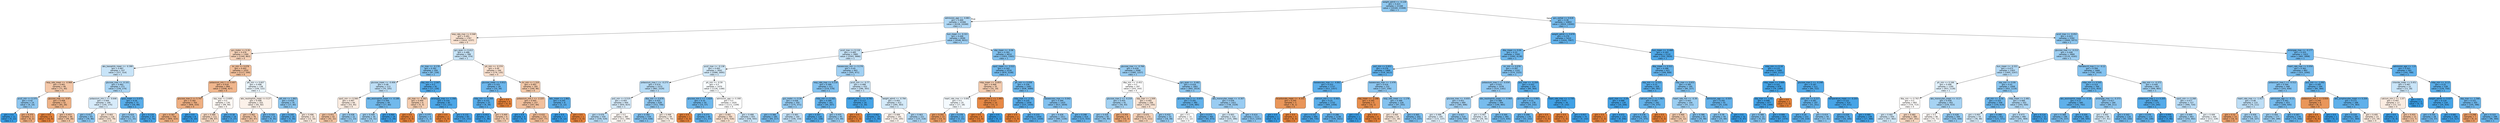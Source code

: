 digraph Tree {
node [shape=box, style="filled, rounded", color="black", fontname="helvetica"] ;
edge [fontname="helvetica"] ;
0 [label="weight_admit <= -0.128\ngini = 0.423\nsamples = 21168\nvalue = [10182, 23308]\nclass = 1", fillcolor="#8fc8f0"] ;
1 [label="admission_age <= -0.881\ngini = 0.469\nsamples = 10366\nvalue = [6158, 10268]\nclass = 1", fillcolor="#b0d8f5"] ;
0 -> 1 [labeldistance=2.5, labelangle=45, headlabel="True"] ;
2 [label="resp_rate_max <= 0.568\ngini = 0.491\nsamples = 1767\nvalue = [1610, 1237]\nclass = 0", fillcolor="#f9e2d1"] ;
1 -> 2 ;
3 [label="gcs_motor <= 0.26\ngini = 0.476\nsamples = 1369\nvalue = [1344, 863]\nclass = 0", fillcolor="#f6d2b8"] ;
2 -> 3 ;
4 [label="abs_basophils_mean <= -0.399\ngini = 0.487\nsamples = 337\nvalue = [227, 314]\nclass = 1", fillcolor="#c8e4f8"] ;
3 -> 4 ;
5 [label="resp_rate_mean <= -0.968\ngini = 0.461\nsamples = 66\nvalue = [71, 40]\nclass = 0", fillcolor="#f4c8a9"] ;
4 -> 5 ;
6 [label="pco2_min <= 0.375\ngini = 0.42\nsamples = 14\nvalue = [6, 14]\nclass = 1", fillcolor="#8ec7f0"] ;
5 -> 6 ;
7 [label="gini = 0.0\nsamples = 11\nvalue = [0, 12]\nclass = 1", fillcolor="#399de5"] ;
6 -> 7 ;
8 [label="gini = 0.375\nsamples = 3\nvalue = [6, 2]\nclass = 0", fillcolor="#eeab7b"] ;
6 -> 8 ;
9 [label="glucose_max <= -0.97\ngini = 0.408\nsamples = 52\nvalue = [65, 26]\nclass = 0", fillcolor="#efb388"] ;
5 -> 9 ;
10 [label="gini = 0.0\nsamples = 6\nvalue = [16, 0]\nclass = 0", fillcolor="#e58139"] ;
9 -> 10 ;
11 [label="gini = 0.453\nsamples = 46\nvalue = [49, 26]\nclass = 0", fillcolor="#f3c4a2"] ;
9 -> 11 ;
12 [label="glucose_max <= -0.101\ngini = 0.462\nsamples = 271\nvalue = [156, 274]\nclass = 1", fillcolor="#aad5f4"] ;
4 -> 12 ;
13 [label="potassium_min.1 <= -0.646\ngini = 0.494\nsamples = 199\nvalue = [140, 175]\nclass = 1", fillcolor="#d7ebfa"] ;
12 -> 13 ;
14 [label="gini = 0.411\nsamples = 83\nvalue = [39, 96]\nclass = 1", fillcolor="#89c5f0"] ;
13 -> 14 ;
15 [label="gini = 0.493\nsamples = 116\nvalue = [101, 79]\nclass = 0", fillcolor="#f9e4d4"] ;
13 -> 15 ;
16 [label="spo2_mean <= 0.472\ngini = 0.24\nsamples = 72\nvalue = [16, 99]\nclass = 1", fillcolor="#59ade9"] ;
12 -> 16 ;
17 [label="gini = 0.424\nsamples = 25\nvalue = [11, 25]\nclass = 1", fillcolor="#90c8f0"] ;
16 -> 17 ;
18 [label="gini = 0.119\nsamples = 47\nvalue = [5, 74]\nclass = 1", fillcolor="#46a4e7"] ;
16 -> 18 ;
19 [label="inr_min <= 0.078\ngini = 0.442\nsamples = 1032\nvalue = [1117, 549]\nclass = 0", fillcolor="#f2bf9a"] ;
3 -> 19 ;
20 [label="potassium_min.1 <= 0.407\ngini = 0.418\nsamples = 894\nvalue = [1008, 427]\nclass = 0", fillcolor="#f0b68d"] ;
19 -> 20 ;
21 [label="glucose_max.2 <= 5.747\ngini = 0.392\nsamples = 764\nvalue = [909, 333]\nclass = 0", fillcolor="#efaf82"] ;
20 -> 21 ;
22 [label="gini = 0.387\nsamples = 756\nvalue = [909, 323]\nclass = 0", fillcolor="#eeae7f"] ;
21 -> 22 ;
23 [label="gini = 0.0\nsamples = 8\nvalue = [0, 10]\nclass = 1", fillcolor="#399de5"] ;
21 -> 23 ;
24 [label="sbp_max <= 0.609\ngini = 0.5\nsamples = 130\nvalue = [99, 94]\nclass = 0", fillcolor="#fef9f5"] ;
20 -> 24 ;
25 [label="gini = 0.484\nsamples = 111\nvalue = [96, 67]\nclass = 0", fillcolor="#f7d9c3"] ;
24 -> 25 ;
26 [label="gini = 0.18\nsamples = 19\nvalue = [3, 27]\nclass = 1", fillcolor="#4fa8e8"] ;
24 -> 26 ;
27 [label="ptt_min <= 0.607\ngini = 0.498\nsamples = 138\nvalue = [109, 122]\nclass = 1", fillcolor="#eaf5fc"] ;
19 -> 27 ;
28 [label="abs_neutrophils_mean <= 0.27\ngini = 0.498\nsamples = 103\nvalue = [92, 82]\nclass = 0", fillcolor="#fcf1e9"] ;
27 -> 28 ;
29 [label="gini = 0.462\nsamples = 78\nvalue = [83, 47]\nclass = 0", fillcolor="#f4c8a9"] ;
28 -> 29 ;
30 [label="gini = 0.325\nsamples = 25\nvalue = [9, 35]\nclass = 1", fillcolor="#6cb6ec"] ;
28 -> 30 ;
31 [label="ptt_min <= 1.863\ngini = 0.419\nsamples = 35\nvalue = [17, 40]\nclass = 1", fillcolor="#8dc7f0"] ;
27 -> 31 ;
32 [label="gini = 0.245\nsamples = 20\nvalue = [5, 30]\nclass = 1", fillcolor="#5aade9"] ;
31 -> 32 ;
33 [label="gini = 0.496\nsamples = 15\nvalue = [12, 10]\nclass = 0", fillcolor="#fbeade"] ;
31 -> 33 ;
34 [label="gcs_eyes <= 0.412\ngini = 0.486\nsamples = 398\nvalue = [266, 374]\nclass = 1", fillcolor="#c6e3f7"] ;
2 -> 34 ;
35 [label="inr_max <= -0.178\ngini = 0.391\nsamples = 204\nvalue = [87, 239]\nclass = 1", fillcolor="#81c1ee"] ;
34 -> 35 ;
36 [label="glucose_mean <= -0.406\ngini = 0.48\nsamples = 113\nvalue = [70, 105]\nclass = 1", fillcolor="#bddef6"] ;
35 -> 36 ;
37 [label="spo2_min <= 0.566\ngini = 0.497\nsamples = 64\nvalue = [53, 45]\nclass = 0", fillcolor="#fbece1"] ;
36 -> 37 ;
38 [label="gini = 0.451\nsamples = 42\nvalue = [42, 22]\nclass = 0", fillcolor="#f3c3a1"] ;
37 -> 38 ;
39 [label="gini = 0.438\nsamples = 22\nvalue = [11, 23]\nclass = 1", fillcolor="#98ccf1"] ;
37 -> 39 ;
40 [label="abs_eosinophils_mean <= -0.188\ngini = 0.344\nsamples = 49\nvalue = [17, 60]\nclass = 1", fillcolor="#71b9ec"] ;
36 -> 40 ;
41 [label="gini = 0.449\nsamples = 30\nvalue = [16, 31]\nclass = 1", fillcolor="#9fd0f2"] ;
40 -> 41 ;
42 [label="gini = 0.064\nsamples = 19\nvalue = [1, 29]\nclass = 1", fillcolor="#40a0e6"] ;
40 -> 42 ;
43 [label="sbp_min <= -2.047\ngini = 0.2\nsamples = 91\nvalue = [17, 134]\nclass = 1", fillcolor="#52a9e8"] ;
35 -> 43 ;
44 [label="ph_max <= -4.363\ngini = 0.469\nsamples = 6\nvalue = [5, 3]\nclass = 0", fillcolor="#f5cdb0"] ;
43 -> 44 ;
45 [label="gini = 0.0\nsamples = 2\nvalue = [4, 0]\nclass = 0", fillcolor="#e58139"] ;
44 -> 45 ;
46 [label="gini = 0.375\nsamples = 4\nvalue = [1, 3]\nclass = 1", fillcolor="#7bbeee"] ;
44 -> 46 ;
47 [label="aniongap_max <= -1.356\ngini = 0.154\nsamples = 85\nvalue = [12, 131]\nclass = 1", fillcolor="#4ba6e7"] ;
43 -> 47 ;
48 [label="gini = 0.0\nsamples = 2\nvalue = [2, 0]\nclass = 0", fillcolor="#e58139"] ;
47 -> 48 ;
49 [label="gini = 0.132\nsamples = 83\nvalue = [10, 131]\nclass = 1", fillcolor="#48a4e7"] ;
47 -> 49 ;
50 [label="ph_min <= -0.374\ngini = 0.49\nsamples = 194\nvalue = [179, 135]\nclass = 0", fillcolor="#f9e0ce"] ;
34 -> 50 ;
51 [label="glucose_mean <= 0.812\ngini = 0.325\nsamples = 29\nvalue = [10, 39]\nclass = 1", fillcolor="#6cb6ec"] ;
50 -> 51 ;
52 [label="mbp_min <= 0.308\ngini = 0.231\nsamples = 25\nvalue = [6, 39]\nclass = 1", fillcolor="#57ace9"] ;
51 -> 52 ;
53 [label="gini = 0.053\nsamples = 19\nvalue = [1, 36]\nclass = 1", fillcolor="#3ea0e6"] ;
52 -> 53 ;
54 [label="gini = 0.469\nsamples = 6\nvalue = [5, 3]\nclass = 0", fillcolor="#f5cdb0"] ;
52 -> 54 ;
55 [label="gini = 0.0\nsamples = 4\nvalue = [4, 0]\nclass = 0", fillcolor="#e58139"] ;
51 -> 55 ;
56 [label="inr_min <= 1.319\ngini = 0.462\nsamples = 165\nvalue = [169, 96]\nclass = 0", fillcolor="#f4c9a9"] ;
50 -> 56 ;
57 [label="potassium_min.1 <= -2.225\ngini = 0.445\nsamples = 157\nvalue = [167, 84]\nclass = 0", fillcolor="#f2c09d"] ;
56 -> 57 ;
58 [label="gini = 0.0\nsamples = 4\nvalue = [0, 7]\nclass = 1", fillcolor="#399de5"] ;
57 -> 58 ;
59 [label="gini = 0.432\nsamples = 153\nvalue = [167, 77]\nclass = 0", fillcolor="#f1bb94"] ;
57 -> 59 ;
60 [label="wbc_mean <= 1.862\ngini = 0.245\nsamples = 8\nvalue = [2, 12]\nclass = 1", fillcolor="#5aade9"] ;
56 -> 60 ;
61 [label="gini = 0.0\nsamples = 7\nvalue = [0, 12]\nclass = 1", fillcolor="#399de5"] ;
60 -> 61 ;
62 [label="gini = 0.0\nsamples = 1\nvalue = [2, 0]\nclass = 0", fillcolor="#e58139"] ;
60 -> 62 ;
63 [label="bun_mean <= -0.321\ngini = 0.446\nsamples = 8599\nvalue = [4548, 9031]\nclass = 1", fillcolor="#9dcef2"] ;
1 -> 63 ;
64 [label="pco2_max <= 0.118\ngini = 0.485\nsamples = 3985\nvalue = [2593, 3666]\nclass = 1", fillcolor="#c5e2f7"] ;
63 -> 64 ;
65 [label="pco2_max <= -0.138\ngini = 0.492\nsamples = 3042\nvalue = [2088, 2695]\nclass = 1", fillcolor="#d2e9f9"] ;
64 -> 65 ;
66 [label="potassium_max.1 <= -0.273\ngini = 0.474\nsamples = 1572\nvalue = [962, 1529]\nclass = 1", fillcolor="#b6dbf5"] ;
65 -> 66 ;
67 [label="po2_min <= 0.519\ngini = 0.493\nsamples = 944\nvalue = [650, 823]\nclass = 1", fillcolor="#d5eafa"] ;
66 -> 67 ;
68 [label="gini = 0.476\nsamples = 559\nvalue = [339, 529]\nclass = 1", fillcolor="#b8dcf6"] ;
67 -> 68 ;
69 [label="gini = 0.5\nsamples = 385\nvalue = [311, 294]\nclass = 0", fillcolor="#fef8f4"] ;
67 -> 69 ;
70 [label="dbp_min <= 0.676\ngini = 0.425\nsamples = 628\nvalue = [312, 706]\nclass = 1", fillcolor="#91c8f0"] ;
66 -> 70 ;
71 [label="gini = 0.392\nsamples = 534\nvalue = [233, 636]\nclass = 1", fillcolor="#82c1ef"] ;
70 -> 71 ;
72 [label="gini = 0.498\nsamples = 94\nvalue = [79, 70]\nclass = 0", fillcolor="#fcf1e8"] ;
70 -> 72 ;
73 [label="ph_min <= -0.59\ngini = 0.5\nsamples = 1470\nvalue = [1126, 1166]\nclass = 1", fillcolor="#f8fcfe"] ;
65 -> 73 ;
74 [label="glucose_min.2 <= -1.624\ngini = 0.33\nsamples = 50\nvalue = [15, 57]\nclass = 1", fillcolor="#6db7ec"] ;
73 -> 74 ;
75 [label="gini = 0.0\nsamples = 1\nvalue = [4, 0]\nclass = 0", fillcolor="#e58139"] ;
74 -> 75 ;
76 [label="gini = 0.271\nsamples = 49\nvalue = [11, 57]\nclass = 1", fillcolor="#5fb0ea"] ;
74 -> 76 ;
77 [label="admission_age <= 0.308\ngini = 0.5\nsamples = 1420\nvalue = [1111, 1109]\nclass = 0", fillcolor="#ffffff"] ;
73 -> 77 ;
78 [label="gini = 0.491\nsamples = 765\nvalue = [675, 516]\nclass = 0", fillcolor="#f9e1d0"] ;
77 -> 78 ;
79 [label="gini = 0.488\nsamples = 655\nvalue = [436, 593]\nclass = 1", fillcolor="#cbe5f8"] ;
77 -> 79 ;
80 [label="baseexcess_min <= 0.276\ngini = 0.45\nsamples = 943\nvalue = [505, 971]\nclass = 1", fillcolor="#a0d0f3"] ;
64 -> 80 ;
81 [label="resp_rate_max <= 0.218\ngini = 0.399\nsamples = 511\nvalue = [219, 578]\nclass = 1", fillcolor="#84c2ef"] ;
80 -> 81 ;
82 [label="gcs_motor <= 0.26\ngini = 0.436\nsamples = 350\nvalue = [175, 371]\nclass = 1", fillcolor="#96cbf1"] ;
81 -> 82 ;
83 [label="gini = 0.366\nsamples = 185\nvalue = [69, 217]\nclass = 1", fillcolor="#78bced"] ;
82 -> 83 ;
84 [label="gini = 0.483\nsamples = 165\nvalue = [106, 154]\nclass = 1", fillcolor="#c1e0f7"] ;
82 -> 84 ;
85 [label="mbp_min <= 0.162\ngini = 0.289\nsamples = 161\nvalue = [44, 207]\nclass = 1", fillcolor="#63b2eb"] ;
81 -> 85 ;
86 [label="gini = 0.207\nsamples = 116\nvalue = [21, 158]\nclass = 1", fillcolor="#53aae8"] ;
85 -> 86 ;
87 [label="gini = 0.435\nsamples = 45\nvalue = [23, 49]\nclass = 1", fillcolor="#96cbf1"] ;
85 -> 87 ;
88 [label="pco2_min <= -0.77\ngini = 0.488\nsamples = 432\nvalue = [286, 393]\nclass = 1", fillcolor="#c9e4f8"] ;
80 -> 88 ;
89 [label="calcium_max.1 <= -0.782\ngini = 0.117\nsamples = 20\nvalue = [2, 30]\nclass = 1", fillcolor="#46a4e7"] ;
88 -> 89 ;
90 [label="gini = 0.0\nsamples = 1\nvalue = [1, 0]\nclass = 0", fillcolor="#e58139"] ;
89 -> 90 ;
91 [label="gini = 0.062\nsamples = 19\nvalue = [1, 30]\nclass = 1", fillcolor="#40a0e6"] ;
89 -> 91 ;
92 [label="weight_admit <= -0.794\ngini = 0.493\nsamples = 412\nvalue = [284, 363]\nclass = 1", fillcolor="#d4eaf9"] ;
88 -> 92 ;
93 [label="gini = 0.499\nsamples = 191\nvalue = [159, 145]\nclass = 0", fillcolor="#fdf4ee"] ;
92 -> 93 ;
94 [label="gini = 0.463\nsamples = 221\nvalue = [125, 218]\nclass = 1", fillcolor="#abd5f4"] ;
92 -> 94 ;
95 [label="sbp_mean <= -0.06\ngini = 0.391\nsamples = 4614\nvalue = [1955, 5365]\nclass = 1", fillcolor="#81c1ee"] ;
63 -> 95 ;
96 [label="spo2_mean <= -3.521\ngini = 0.342\nsamples = 2516\nvalue = [870, 3108]\nclass = 1", fillcolor="#70b8ec"] ;
95 -> 96 ;
97 [label="mbp_mean <= -0.855\ngini = 0.468\nsamples = 35\nvalue = [32, 19]\nclass = 0", fillcolor="#f4ccaf"] ;
96 -> 97 ;
98 [label="heart_rate_max <= 0.691\ngini = 0.5\nsamples = 25\nvalue = [17, 18]\nclass = 1", fillcolor="#f4fafe"] ;
97 -> 98 ;
99 [label="gini = 0.291\nsamples = 13\nvalue = [14, 3]\nclass = 0", fillcolor="#eb9c63"] ;
98 -> 99 ;
100 [label="gini = 0.278\nsamples = 12\nvalue = [3, 15]\nclass = 1", fillcolor="#61b1ea"] ;
98 -> 100 ;
101 [label="calcium_max.1 <= 1.463\ngini = 0.117\nsamples = 10\nvalue = [15, 1]\nclass = 0", fillcolor="#e78946"] ;
97 -> 101 ;
102 [label="gini = 0.0\nsamples = 9\nvalue = [15, 0]\nclass = 0", fillcolor="#e58139"] ;
101 -> 102 ;
103 [label="gini = 0.0\nsamples = 1\nvalue = [0, 1]\nclass = 1", fillcolor="#399de5"] ;
101 -> 103 ;
104 [label="ph_min <= 0.058\ngini = 0.336\nsamples = 2481\nvalue = [838, 3089]\nclass = 1", fillcolor="#6fb8ec"] ;
96 -> 104 ;
105 [label="mbp_max <= -2.31\ngini = 0.235\nsamples = 1056\nvalue = [225, 1430]\nclass = 1", fillcolor="#58ace9"] ;
104 -> 105 ;
106 [label="gini = 0.0\nsamples = 2\nvalue = [3, 0]\nclass = 0", fillcolor="#e58139"] ;
105 -> 106 ;
107 [label="gini = 0.233\nsamples = 1054\nvalue = [222, 1430]\nclass = 1", fillcolor="#58ace9"] ;
105 -> 107 ;
108 [label="baseexcess_max <= 0.042\ngini = 0.394\nsamples = 1425\nvalue = [613, 1659]\nclass = 1", fillcolor="#82c1ef"] ;
104 -> 108 ;
109 [label="gini = 0.426\nsamples = 1011\nvalue = [490, 1106]\nclass = 1", fillcolor="#91c8f1"] ;
108 -> 109 ;
110 [label="gini = 0.298\nsamples = 414\nvalue = [123, 553]\nclass = 1", fillcolor="#65b3eb"] ;
108 -> 110 ;
111 [label="glucose_max <= -0.766\ngini = 0.439\nsamples = 2098\nvalue = [1085, 2257]\nclass = 1", fillcolor="#98ccf1"] ;
95 -> 111 ;
112 [label="dbp_min <= -0.452\ngini = 0.5\nsamples = 297\nvalue = [243, 243]\nclass = 0", fillcolor="#ffffff"] ;
111 -> 112 ;
113 [label="glucose_max.2 <= -0.219\ngini = 0.455\nsamples = 91\nvalue = [50, 93]\nclass = 1", fillcolor="#a3d2f3"] ;
112 -> 113 ;
114 [label="gini = 0.426\nsamples = 82\nvalue = [40, 90]\nclass = 1", fillcolor="#91c9f1"] ;
113 -> 114 ;
115 [label="gini = 0.355\nsamples = 9\nvalue = [10, 3]\nclass = 0", fillcolor="#eda774"] ;
113 -> 115 ;
116 [label="sbp_max <= 1.509\ngini = 0.492\nsamples = 206\nvalue = [193, 150]\nclass = 0", fillcolor="#f9e3d3"] ;
112 -> 116 ;
117 [label="gini = 0.475\nsamples = 173\nvalue = [175, 111]\nclass = 0", fillcolor="#f5d1b7"] ;
116 -> 117 ;
118 [label="gini = 0.432\nsamples = 33\nvalue = [18, 39]\nclass = 1", fillcolor="#94caf1"] ;
116 -> 118 ;
119 [label="gcs_eyes <= -0.461\ngini = 0.416\nsamples = 1801\nvalue = [842, 2014]\nclass = 1", fillcolor="#8cc6f0"] ;
111 -> 119 ;
120 [label="glucose_max.2 <= -0.653\ngini = 0.291\nsamples = 380\nvalue = [104, 485]\nclass = 1", fillcolor="#63b2eb"] ;
119 -> 120 ;
121 [label="gini = 0.5\nsamples = 15\nvalue = [12, 12]\nclass = 0", fillcolor="#ffffff"] ;
120 -> 121 ;
122 [label="gini = 0.273\nsamples = 365\nvalue = [92, 473]\nclass = 1", fillcolor="#60b0ea"] ;
120 -> 122 ;
123 [label="abs_monocytes_mean <= -0.307\ngini = 0.439\nsamples = 1421\nvalue = [738, 1529]\nclass = 1", fillcolor="#99ccf2"] ;
119 -> 123 ;
124 [label="gini = 0.493\nsamples = 310\nvalue = [225, 286]\nclass = 1", fillcolor="#d5eaf9"] ;
123 -> 124 ;
125 [label="gini = 0.414\nsamples = 1111\nvalue = [513, 1243]\nclass = 1", fillcolor="#8bc5f0"] ;
123 -> 125 ;
126 [label="gcs_verbal <= 0.618\ngini = 0.36\nsamples = 10802\nvalue = [4024, 13040]\nclass = 1", fillcolor="#76bbed"] ;
0 -> 126 [labeldistance=2.5, labelangle=-45, headlabel="False"] ;
127 [label="weight_admit <= 0.676\ngini = 0.279\nsamples = 5410\nvalue = [1424, 7067]\nclass = 1", fillcolor="#61b1ea"] ;
126 -> 127 ;
128 [label="dbp_mean <= 0.04\ngini = 0.33\nsamples = 3300\nvalue = [1092, 4138]\nclass = 1", fillcolor="#6db7ec"] ;
127 -> 128 ;
129 [label="po2_min <= 0.953\ngini = 0.276\nsamples = 1968\nvalue = [518, 2613]\nclass = 1", fillcolor="#60b0ea"] ;
128 -> 129 ;
130 [label="baseexcess_max <= -4.861\ngini = 0.253\nsamples = 1737\nvalue = [411, 2357]\nclass = 1", fillcolor="#5caeea"] ;
129 -> 130 ;
131 [label="bicarbonate_mean <= -4.331\ngini = 0.245\nsamples = 5\nvalue = [6, 1]\nclass = 0", fillcolor="#e9965a"] ;
130 -> 131 ;
132 [label="gini = 0.0\nsamples = 1\nvalue = [0, 1]\nclass = 1", fillcolor="#399de5"] ;
131 -> 132 ;
133 [label="gini = 0.0\nsamples = 4\nvalue = [6, 0]\nclass = 0", fillcolor="#e58139"] ;
131 -> 133 ;
134 [label="calcium_min.1 <= -0.463\ngini = 0.25\nsamples = 1732\nvalue = [405, 2356]\nclass = 1", fillcolor="#5baee9"] ;
130 -> 134 ;
135 [label="gini = 0.151\nsamples = 494\nvalue = [66, 735]\nclass = 1", fillcolor="#4ba6e7"] ;
134 -> 135 ;
136 [label="gini = 0.286\nsamples = 1238\nvalue = [339, 1621]\nclass = 1", fillcolor="#62b1ea"] ;
134 -> 136 ;
137 [label="baseexcess_max <= -2.476\ngini = 0.416\nsamples = 231\nvalue = [107, 256]\nclass = 1", fillcolor="#8cc6f0"] ;
129 -> 137 ;
138 [label="sbp_mean <= -2.286\ngini = 0.165\nsamples = 5\nvalue = [10, 1]\nclass = 0", fillcolor="#e88e4d"] ;
137 -> 138 ;
139 [label="gini = 0.0\nsamples = 1\nvalue = [0, 1]\nclass = 1", fillcolor="#399de5"] ;
138 -> 139 ;
140 [label="gini = 0.0\nsamples = 4\nvalue = [10, 0]\nclass = 0", fillcolor="#e58139"] ;
138 -> 140 ;
141 [label="resp_rate_mean <= -1.178\ngini = 0.399\nsamples = 226\nvalue = [97, 255]\nclass = 1", fillcolor="#84c2ef"] ;
137 -> 141 ;
142 [label="gini = 0.495\nsamples = 24\nvalue = [22, 18]\nclass = 0", fillcolor="#fae8db"] ;
141 -> 142 ;
143 [label="gini = 0.365\nsamples = 202\nvalue = [75, 237]\nclass = 1", fillcolor="#78bced"] ;
141 -> 143 ;
144 [label="inr_min <= 0.078\ngini = 0.397\nsamples = 1332\nvalue = [574, 1525]\nclass = 1", fillcolor="#84c2ef"] ;
128 -> 144 ;
145 [label="potassium_max.1 <= -0.034\ngini = 0.425\nsamples = 1078\nvalue = [514, 1161]\nclass = 1", fillcolor="#91c8f1"] ;
144 -> 145 ;
146 [label="glucose_max <= -0.655\ngini = 0.451\nsamples = 684\nvalue = [365, 696]\nclass = 1", fillcolor="#a1d0f3"] ;
145 -> 146 ;
147 [label="gini = 0.496\nsamples = 165\nvalue = [115, 137]\nclass = 1", fillcolor="#dfeffb"] ;
146 -> 147 ;
148 [label="gini = 0.427\nsamples = 519\nvalue = [250, 559]\nclass = 1", fillcolor="#92c9f1"] ;
146 -> 148 ;
149 [label="abs_neutrophils_mean <= -0.964\ngini = 0.368\nsamples = 394\nvalue = [149, 465]\nclass = 1", fillcolor="#78bced"] ;
145 -> 149 ;
150 [label="gini = 0.497\nsamples = 29\nvalue = [26, 30]\nclass = 1", fillcolor="#e5f2fc"] ;
149 -> 150 ;
151 [label="gini = 0.344\nsamples = 365\nvalue = [123, 435]\nclass = 1", fillcolor="#71b9ec"] ;
149 -> 151 ;
152 [label="po2_max <= -0.204\ngini = 0.243\nsamples = 254\nvalue = [60, 364]\nclass = 1", fillcolor="#5aade9"] ;
144 -> 152 ;
153 [label="glucose_min <= 4.992\ngini = 0.31\nsamples = 178\nvalue = [55, 232]\nclass = 1", fillcolor="#68b4eb"] ;
152 -> 153 ;
154 [label="gini = 0.299\nsamples = 176\nvalue = [52, 232]\nclass = 1", fillcolor="#65b3eb"] ;
153 -> 154 ;
155 [label="gini = 0.0\nsamples = 2\nvalue = [3, 0]\nclass = 0", fillcolor="#e58139"] ;
153 -> 155 ;
156 [label="heart_rate_max <= -1.735\ngini = 0.07\nsamples = 76\nvalue = [5, 132]\nclass = 1", fillcolor="#40a1e6"] ;
152 -> 156 ;
157 [label="gini = 0.0\nsamples = 1\nvalue = [1, 0]\nclass = 0", fillcolor="#e58139"] ;
156 -> 157 ;
158 [label="gini = 0.057\nsamples = 75\nvalue = [4, 132]\nclass = 1", fillcolor="#3fa0e6"] ;
156 -> 158 ;
159 [label="bun_mean <= -0.468\ngini = 0.183\nsamples = 2110\nvalue = [332, 2929]\nclass = 1", fillcolor="#4fa8e8"] ;
127 -> 159 ;
160 [label="dbp_mean <= 0.521\ngini = 0.286\nsamples = 621\nvalue = [169, 808]\nclass = 1", fillcolor="#62b1ea"] ;
159 -> 160 ;
161 [label="sbp_min <= -0.531\ngini = 0.23\nsamples = 426\nvalue = [89, 581]\nclass = 1", fillcolor="#57ace9"] ;
160 -> 161 ;
162 [label="spo2_max <= -3.29\ngini = 0.088\nsamples = 134\nvalue = [10, 206]\nclass = 1", fillcolor="#43a2e6"] ;
161 -> 162 ;
163 [label="gini = 0.0\nsamples = 1\nvalue = [2, 0]\nclass = 0", fillcolor="#e58139"] ;
162 -> 163 ;
164 [label="gini = 0.072\nsamples = 133\nvalue = [8, 206]\nclass = 1", fillcolor="#41a1e6"] ;
162 -> 164 ;
165 [label="calcium_min.1 <= 1.963\ngini = 0.287\nsamples = 292\nvalue = [79, 375]\nclass = 1", fillcolor="#63b2ea"] ;
161 -> 165 ;
166 [label="gini = 0.278\nsamples = 291\nvalue = [75, 375]\nclass = 1", fillcolor="#61b1ea"] ;
165 -> 166 ;
167 [label="gini = 0.0\nsamples = 1\nvalue = [4, 0]\nclass = 0", fillcolor="#e58139"] ;
165 -> 167 ;
168 [label="sbp_max <= 0.631\ngini = 0.385\nsamples = 195\nvalue = [80, 227]\nclass = 1", fillcolor="#7fc0ee"] ;
160 -> 168 ;
169 [label="heart_rate_min <= -0.39\ngini = 0.443\nsamples = 104\nvalue = [55, 111]\nclass = 1", fillcolor="#9bcef2"] ;
168 -> 169 ;
170 [label="gini = 0.469\nsamples = 21\nvalue = [20, 12]\nclass = 0", fillcolor="#f5cdb0"] ;
169 -> 170 ;
171 [label="gini = 0.386\nsamples = 83\nvalue = [35, 99]\nclass = 1", fillcolor="#7fc0ee"] ;
169 -> 171 ;
172 [label="admission_age <= -0.503\ngini = 0.292\nsamples = 91\nvalue = [25, 116]\nclass = 1", fillcolor="#64b2eb"] ;
168 -> 172 ;
173 [label="gini = 0.39\nsamples = 59\nvalue = [25, 69]\nclass = 1", fillcolor="#81c1ee"] ;
172 -> 173 ;
174 [label="gini = 0.0\nsamples = 32\nvalue = [0, 47]\nclass = 1", fillcolor="#399de5"] ;
172 -> 174 ;
175 [label="mbp_min <= 0.18\ngini = 0.133\nsamples = 1489\nvalue = [163, 2121]\nclass = 1", fillcolor="#48a5e7"] ;
159 -> 175 ;
176 [label="mbp_mean <= 3.666\ngini = 0.101\nsamples = 978\nvalue = [79, 1399]\nclass = 1", fillcolor="#44a3e6"] ;
175 -> 176 ;
177 [label="sbp_max <= -1.61\ngini = 0.098\nsamples = 977\nvalue = [76, 1399]\nclass = 1", fillcolor="#44a2e6"] ;
176 -> 177 ;
178 [label="gini = 0.389\nsamples = 22\nvalue = [9, 25]\nclass = 1", fillcolor="#80c0ee"] ;
177 -> 178 ;
179 [label="gini = 0.089\nsamples = 955\nvalue = [67, 1374]\nclass = 1", fillcolor="#43a2e6"] ;
177 -> 179 ;
180 [label="gini = 0.0\nsamples = 1\nvalue = [3, 0]\nclass = 0", fillcolor="#e58139"] ;
176 -> 180 ;
181 [label="glucose_max.2 <= -0.248\ngini = 0.187\nsamples = 511\nvalue = [84, 722]\nclass = 1", fillcolor="#50a8e8"] ;
175 -> 181 ;
182 [label="po2_min <= 0.227\ngini = 0.281\nsamples = 197\nvalue = [51, 251]\nclass = 1", fillcolor="#61b1ea"] ;
181 -> 182 ;
183 [label="gini = 0.24\nsamples = 153\nvalue = [34, 210]\nclass = 1", fillcolor="#59ade9"] ;
182 -> 183 ;
184 [label="gini = 0.414\nsamples = 44\nvalue = [17, 41]\nclass = 1", fillcolor="#8bc6f0"] ;
182 -> 184 ;
185 [label="temperature_mean <= -0.203\ngini = 0.122\nsamples = 314\nvalue = [33, 471]\nclass = 1", fillcolor="#47a4e7"] ;
181 -> 185 ;
186 [label="gini = 0.229\nsamples = 76\nvalue = [16, 105]\nclass = 1", fillcolor="#57ace9"] ;
185 -> 186 ;
187 [label="gini = 0.085\nsamples = 238\nvalue = [17, 366]\nclass = 1", fillcolor="#42a2e6"] ;
185 -> 187 ;
188 [label="pco2_max <= -0.052\ngini = 0.423\nsamples = 5392\nvalue = [2600, 5973]\nclass = 1", fillcolor="#8fc8f0"] ;
126 -> 188 ;
189 [label="glucose_max <= -0.212\ngini = 0.448\nsamples = 3969\nvalue = [2135, 4165]\nclass = 1", fillcolor="#9ecff2"] ;
188 -> 189 ;
190 [label="bun_mean <= -0.321\ngini = 0.473\nsamples = 2303\nvalue = [1405, 2247]\nclass = 1", fillcolor="#b5daf5"] ;
189 -> 190 ;
191 [label="ph_min <= 0.166\ngini = 0.496\nsamples = 1295\nvalue = [953, 1128]\nclass = 1", fillcolor="#e0f0fb"] ;
190 -> 191 ;
192 [label="dbp_min <= 0.763\ngini = 0.5\nsamples = 893\nvalue = [724, 713]\nclass = 0", fillcolor="#fffdfc"] ;
191 -> 192 ;
193 [label="gini = 0.492\nsamples = 504\nvalue = [357, 462]\nclass = 1", fillcolor="#d2e9f9"] ;
192 -> 193 ;
194 [label="gini = 0.482\nsamples = 389\nvalue = [367, 251]\nclass = 0", fillcolor="#f7d7c0"] ;
192 -> 194 ;
195 [label="abs_monocytes_mean <= -0.17\ngini = 0.458\nsamples = 402\nvalue = [229, 415]\nclass = 1", fillcolor="#a6d3f3"] ;
191 -> 195 ;
196 [label="gini = 0.5\nsamples = 96\nvalue = [74, 71]\nclass = 0", fillcolor="#fefaf7"] ;
195 -> 196 ;
197 [label="gini = 0.428\nsamples = 306\nvalue = [155, 344]\nclass = 1", fillcolor="#92c9f1"] ;
195 -> 197 ;
198 [label="sbp_min <= 0.09\ngini = 0.41\nsamples = 1008\nvalue = [452, 1119]\nclass = 1", fillcolor="#89c5f0"] ;
190 -> 198 ;
199 [label="ptt_min <= -0.56\ngini = 0.325\nsamples = 506\nvalue = [159, 619]\nclass = 1", fillcolor="#6cb6ec"] ;
198 -> 199 ;
200 [label="gini = 0.493\nsamples = 54\nvalue = [38, 48]\nclass = 1", fillcolor="#d6ebfa"] ;
199 -> 200 ;
201 [label="gini = 0.289\nsamples = 452\nvalue = [121, 571]\nclass = 1", fillcolor="#63b2eb"] ;
199 -> 201 ;
202 [label="mbp_mean <= 2.481\ngini = 0.466\nsamples = 502\nvalue = [293, 500]\nclass = 1", fillcolor="#add6f4"] ;
198 -> 202 ;
203 [label="gini = 0.473\nsamples = 480\nvalue = [291, 469]\nclass = 1", fillcolor="#b4daf5"] ;
202 -> 203 ;
204 [label="gini = 0.114\nsamples = 22\nvalue = [2, 31]\nclass = 1", fillcolor="#46a3e7"] ;
202 -> 204 ;
205 [label="hematocrit_max.1 <= -0.12\ngini = 0.399\nsamples = 1666\nvalue = [730, 1918]\nclass = 1", fillcolor="#84c2ef"] ;
189 -> 205 ;
206 [label="mbp_min <= 0.545\ngini = 0.314\nsamples = 764\nvalue = [231, 953]\nclass = 1", fillcolor="#69b5eb"] ;
205 -> 206 ;
207 [label="abs_eosinophils_mean <= -0.18\ngini = 0.27\nsamples = 580\nvalue = [142, 742]\nclass = 1", fillcolor="#5fb0ea"] ;
206 -> 207 ;
208 [label="gini = 0.368\nsamples = 198\nvalue = [76, 237]\nclass = 1", fillcolor="#78bced"] ;
207 -> 208 ;
209 [label="gini = 0.204\nsamples = 382\nvalue = [66, 505]\nclass = 1", fillcolor="#53aae8"] ;
207 -> 209 ;
210 [label="aniongap_max <= -0.373\ngini = 0.417\nsamples = 184\nvalue = [89, 211]\nclass = 1", fillcolor="#8dc6f0"] ;
206 -> 210 ;
211 [label="gini = 0.492\nsamples = 68\nvalue = [47, 61]\nclass = 1", fillcolor="#d2e9f9"] ;
210 -> 211 ;
212 [label="gini = 0.342\nsamples = 116\nvalue = [42, 150]\nclass = 1", fillcolor="#70b8ec"] ;
210 -> 212 ;
213 [label="sbp_min <= -0.372\ngini = 0.449\nsamples = 902\nvalue = [499, 965]\nclass = 1", fillcolor="#9fd0f2"] ;
205 -> 213 ;
214 [label="potassium_max.1 <= 0.205\ngini = 0.209\nsamples = 175\nvalue = [33, 245]\nclass = 1", fillcolor="#54aae9"] ;
213 -> 214 ;
215 [label="gini = 0.279\nsamples = 113\nvalue = [30, 149]\nclass = 1", fillcolor="#61b1ea"] ;
214 -> 215 ;
216 [label="gini = 0.059\nsamples = 62\nvalue = [3, 96]\nclass = 1", fillcolor="#3fa0e6"] ;
214 -> 216 ;
217 [label="spo2_min <= 0.268\ngini = 0.477\nsamples = 727\nvalue = [466, 720]\nclass = 1", fillcolor="#b9dcf6"] ;
213 -> 217 ;
218 [label="gini = 0.449\nsamples = 463\nvalue = [254, 492]\nclass = 1", fillcolor="#9fd0f2"] ;
217 -> 218 ;
219 [label="gini = 0.499\nsamples = 264\nvalue = [212, 228]\nclass = 1", fillcolor="#f1f8fd"] ;
217 -> 219 ;
220 [label="aniongap_max <= -0.177\ngini = 0.325\nsamples = 1423\nvalue = [465, 1808]\nclass = 1", fillcolor="#6cb6ec"] ;
188 -> 220 ;
221 [label="heart_rate_max <= 0.054\ngini = 0.362\nsamples = 862\nvalue = [323, 1040]\nclass = 1", fillcolor="#76bbed"] ;
220 -> 221 ;
222 [label="potassium_max.1 <= -0.512\ngini = 0.394\nsamples = 568\nvalue = [243, 656]\nclass = 1", fillcolor="#82c1ef"] ;
221 -> 222 ;
223 [label="heart_rate_max <= -1.417\ngini = 0.48\nsamples = 115\nvalue = [74, 111]\nclass = 1", fillcolor="#bddef6"] ;
222 -> 223 ;
224 [label="gini = 0.32\nsamples = 14\nvalue = [16, 4]\nclass = 0", fillcolor="#eca06a"] ;
223 -> 224 ;
225 [label="gini = 0.456\nsamples = 101\nvalue = [58, 107]\nclass = 1", fillcolor="#a4d2f3"] ;
223 -> 225 ;
226 [label="admission_age <= -0.11\ngini = 0.361\nsamples = 453\nvalue = [169, 545]\nclass = 1", fillcolor="#76bbed"] ;
222 -> 226 ;
227 [label="gini = 0.444\nsamples = 177\nvalue = [94, 189]\nclass = 1", fillcolor="#9bcef2"] ;
226 -> 227 ;
228 [label="gini = 0.287\nsamples = 276\nvalue = [75, 356]\nclass = 1", fillcolor="#63b2ea"] ;
226 -> 228 ;
229 [label="po2_min <= -1.092\ngini = 0.285\nsamples = 294\nvalue = [80, 384]\nclass = 1", fillcolor="#62b1ea"] ;
221 -> 229 ;
230 [label="potassium_min.1 <= 0.934\ngini = 0.245\nsamples = 6\nvalue = [6, 1]\nclass = 0", fillcolor="#e9965a"] ;
229 -> 230 ;
231 [label="gini = 0.0\nsamples = 5\nvalue = [6, 0]\nclass = 0", fillcolor="#e58139"] ;
230 -> 231 ;
232 [label="gini = 0.0\nsamples = 1\nvalue = [0, 1]\nclass = 1", fillcolor="#399de5"] ;
230 -> 232 ;
233 [label="abs_lymphocytes_mean <= 0.204\ngini = 0.271\nsamples = 288\nvalue = [74, 383]\nclass = 1", fillcolor="#5fb0ea"] ;
229 -> 233 ;
234 [label="gini = 0.216\nsamples = 265\nvalue = [51, 364]\nclass = 1", fillcolor="#55abe9"] ;
233 -> 234 ;
235 [label="gini = 0.495\nsamples = 23\nvalue = [23, 19]\nclass = 0", fillcolor="#fae9dd"] ;
233 -> 235 ;
236 [label="admission_age <= -1.9\ngini = 0.263\nsamples = 561\nvalue = [142, 768]\nclass = 1", fillcolor="#5eafea"] ;
220 -> 236 ;
237 [label="chloride_mean <= 0.451\ngini = 0.487\nsamples = 22\nvalue = [13, 18]\nclass = 1", fillcolor="#c8e4f8"] ;
236 -> 237 ;
238 [label="calcium_min.1 <= -1.07\ngini = 0.497\nsamples = 17\nvalue = [13, 11]\nclass = 0", fillcolor="#fbece1"] ;
237 -> 238 ;
239 [label="gini = 0.0\nsamples = 2\nvalue = [0, 4]\nclass = 1", fillcolor="#399de5"] ;
238 -> 239 ;
240 [label="gini = 0.455\nsamples = 15\nvalue = [13, 7]\nclass = 0", fillcolor="#f3c5a4"] ;
238 -> 240 ;
241 [label="gini = 0.0\nsamples = 5\nvalue = [0, 7]\nclass = 1", fillcolor="#399de5"] ;
237 -> 241 ;
242 [label="mbp_min <= -0.13\ngini = 0.25\nsamples = 539\nvalue = [129, 750]\nclass = 1", fillcolor="#5baee9"] ;
236 -> 242 ;
243 [label="weight_admit <= 0.027\ngini = 0.119\nsamples = 234\nvalue = [24, 354]\nclass = 1", fillcolor="#46a4e7"] ;
242 -> 243 ;
244 [label="gini = 0.335\nsamples = 28\nvalue = [10, 37]\nclass = 1", fillcolor="#6fb7ec"] ;
243 -> 244 ;
245 [label="gini = 0.081\nsamples = 206\nvalue = [14, 317]\nclass = 1", fillcolor="#42a1e6"] ;
243 -> 245 ;
246 [label="sbp_max <= -1.566\ngini = 0.331\nsamples = 305\nvalue = [105, 396]\nclass = 1", fillcolor="#6eb7ec"] ;
242 -> 246 ;
247 [label="gini = 0.298\nsamples = 7\nvalue = [9, 2]\nclass = 0", fillcolor="#eb9d65"] ;
246 -> 247 ;
248 [label="gini = 0.315\nsamples = 298\nvalue = [96, 394]\nclass = 1", fillcolor="#69b5eb"] ;
246 -> 248 ;
}